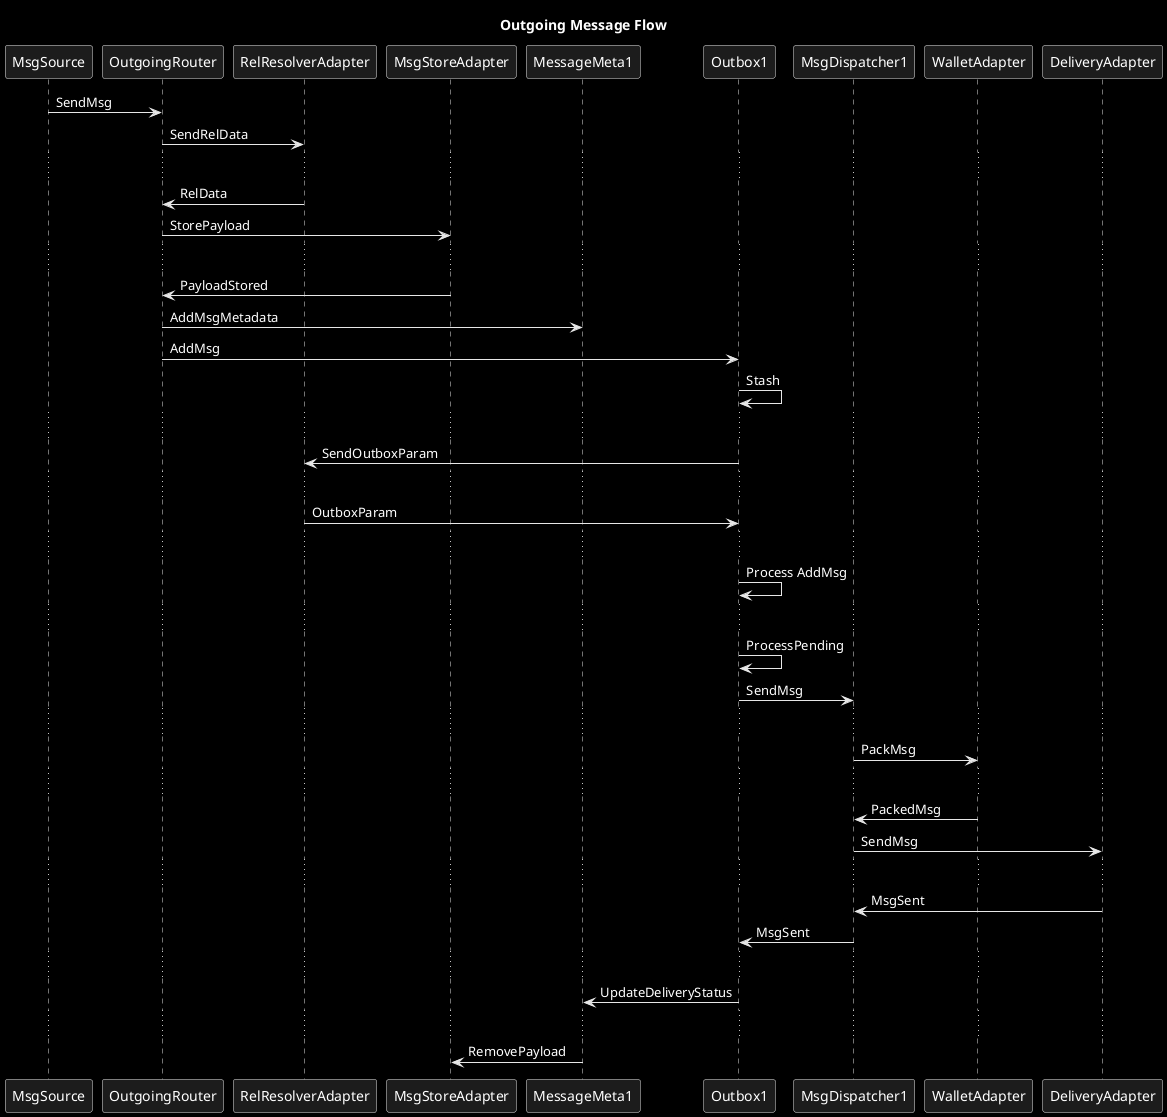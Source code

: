 @startuml
skinparam monochrome reverse

title Outgoing Message Flow

MsgSource -> OutgoingRouter:SendMsg
OutgoingRouter -> RelResolverAdapter:SendRelData
...
RelResolverAdapter -> OutgoingRouter:RelData
OutgoingRouter -> MsgStoreAdapter: StorePayload
...
MsgStoreAdapter -> OutgoingRouter: PayloadStored
OutgoingRouter -> MessageMeta1: AddMsgMetadata
OutgoingRouter -> Outbox1: AddMsg
Outbox1 -> Outbox1: Stash
...
Outbox1 -> RelResolverAdapter: SendOutboxParam
...
RelResolverAdapter -> Outbox1: OutboxParam
...
Outbox1 -> Outbox1: Process AddMsg
...
Outbox1 -> Outbox1: ProcessPending
Outbox1 -> MsgDispatcher1: SendMsg
...
MsgDispatcher1 -> WalletAdapter: PackMsg
...
WalletAdapter -> MsgDispatcher1: PackedMsg
MsgDispatcher1 -> DeliveryAdapter: SendMsg
...
DeliveryAdapter -> MsgDispatcher1: MsgSent
MsgDispatcher1 -> Outbox1: MsgSent
...
Outbox1 -> MessageMeta1: UpdateDeliveryStatus
...
MessageMeta1 -> MsgStoreAdapter: RemovePayload

@enduml